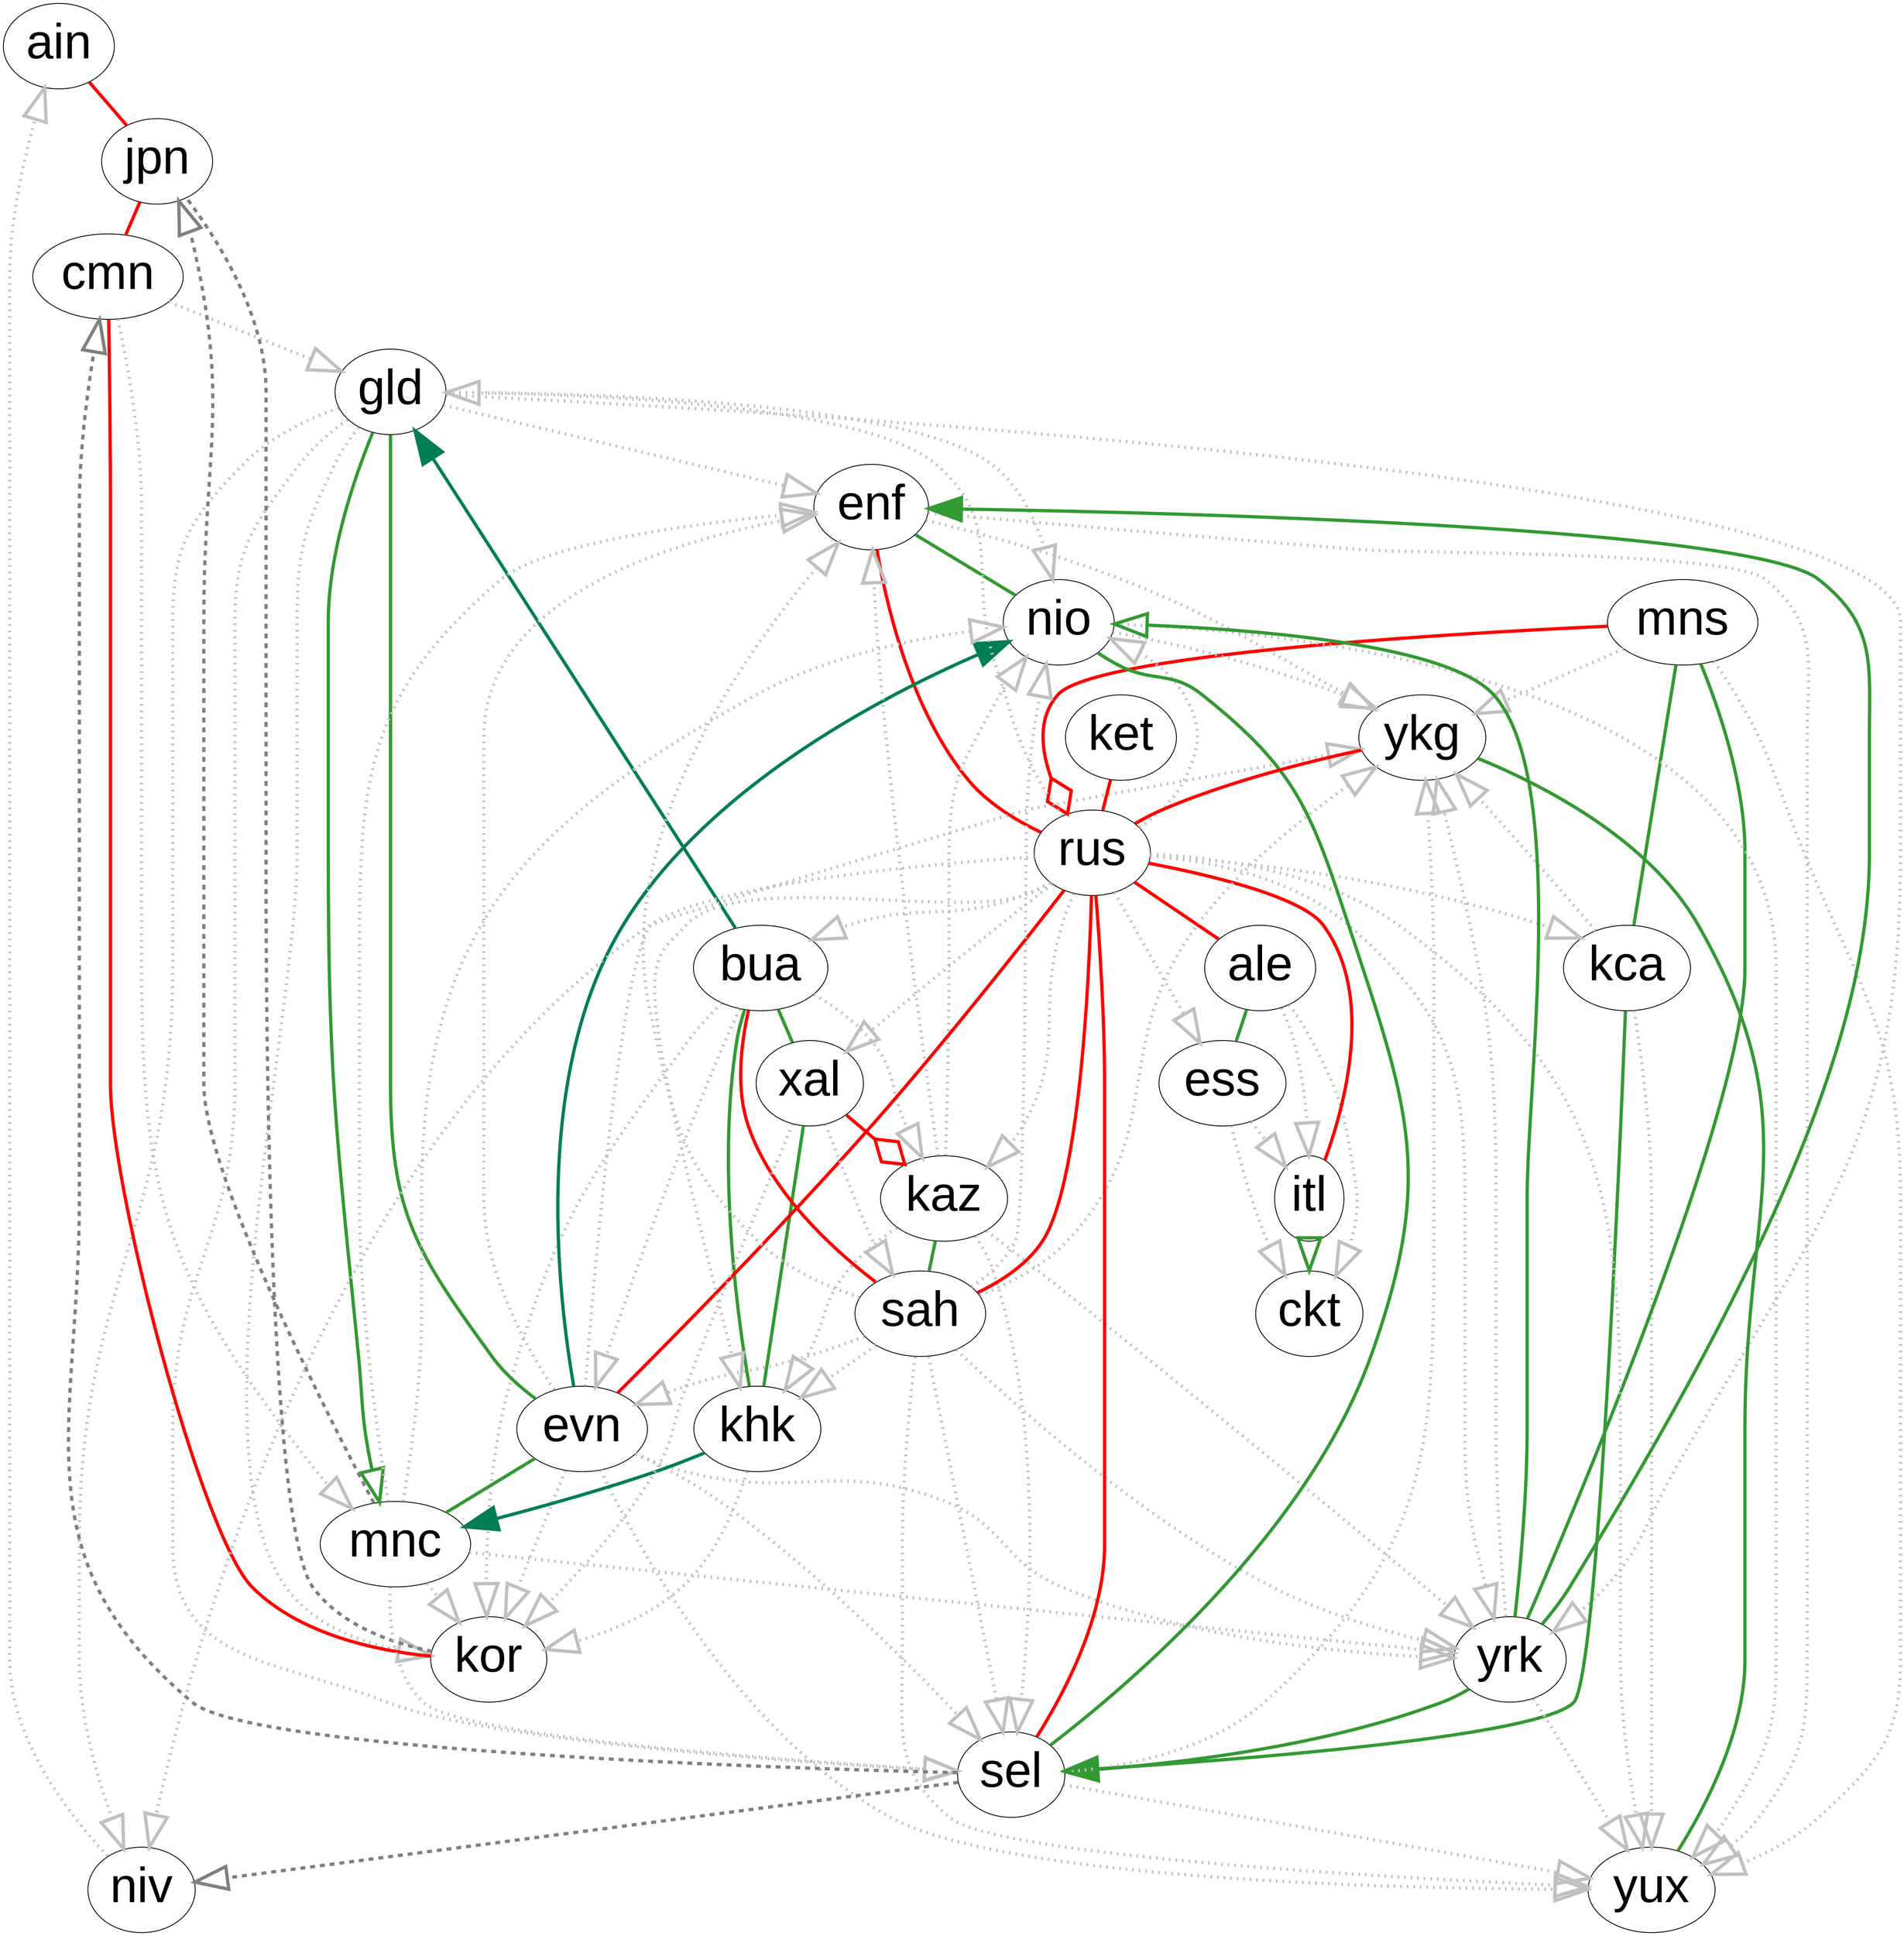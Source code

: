 digraph LanguageGraph
{
  splines=true;
  node [ fontname=Arial, fontcolor=black, fontsize=60];
  ain [pos="7050.0,2150.0", width="0.1", height="0.05"];
  ale [pos="8350.0,2700.0", width="0.1", height="0.05"];
  bua [pos="5980.0,2680.0", width="0.1", height="0.05"];
  ckt [pos="7850.0,3350.0", width="0.1", height="0.05"];
  cmn [pos="6000.0,1700.0", width="0.1", height="0.05"];
  enf [pos="5250.0,3450.0", width="0.1", height="0.05"];
  ess [pos="8050.0,3160.0", width="0.1", height="0.05"];
  evn [pos="6450.0,2800.0", width="0.1", height="0.05"];
  gld [pos="6650.0,2475.0", width="0.1", height="0.05"];
  itl [pos="7375.0,2900.0", width="0.1", height="0.05"];
  jpn [pos="6900.0,1850.0", width="0.1", height="0.05"];
  kaz [pos="4500.0,2500.0", width="0.1", height="0.05"];
  kca [pos="4250.0,3250.0", width="0.1", height="0.05"];
  ket [pos="5350.0,3100.0", width="0.1", height="0.05"];
  khk [pos="5850.0,2350.0", width="0.1", height="0.05"];
  kor [pos="6400.0,1875.0", width="0.1", height="0.05"];
  mnc [pos="6375.0,2370.0", width="0.1", height="0.05"];
  mns [pos="4100.0,3100.0", width="0.1", height="0.05"];
  nio [pos="5650.0,3550.0", width="0.1", height="0.05"];
  niv [pos="6900.0,2666.5", width="0.1", height="0.05"];
  rus [pos="3800.0,2800.0", width="0.1", height="0.05"];
  sah [pos="6400.0,3100.0", width="0.1", height="0.05"];
  sel [pos="5100.0,3250.0", width="0.1", height="0.05"];
  xal [pos="3900.0,2316.5", width="0.1", height="0.05"];
  ykg [pos="7050.0,3450.0", width="0.1", height="0.05"];
  yrk [pos="4800.0,3500.0", width="0.1", height="0.05"];
  yux [pos="6700.0,3287.5", width="0.1", height="0.05"];
subgraph undirected
{
  edge [dir=none];
}
subgraph bidirected
{
  edge [dir=none];
  mns -> kca [color="#339933ff",penwidth="4"];
  mns -> yrk [color="#339933ff",penwidth="4"];
  sel -> nio [color="#339933ff",penwidth="4"];
  sel -> rus [color="#ff0000ff",penwidth="4"];
  enf -> nio [color="#339933ff",penwidth="4"];
  enf -> rus [color="#ff0000ff",penwidth="4"];
  ykg -> yux [color="#339933ff",penwidth="4"];
  ykg -> rus [color="#ff0000ff",penwidth="4"];
  ket -> rus [color="#ff0000ff",penwidth="4"];
  rus -> sah [color="#ff0000ff",penwidth="4"];
  rus -> evn [color="#ff0000ff",penwidth="4"];
  rus -> itl [color="#ff0000ff",penwidth="4"];
  rus -> ale [color="#ff0000ff",penwidth="4"];
  kaz -> sah [color="#339933ff",penwidth="4"];
  sah -> bua [color="#ff0000ff",penwidth="4"];
  khk -> bua [color="#339933ff",penwidth="4"];
  khk -> xal [color="#339933ff",penwidth="4"];
  bua -> xal [color="#339933ff",penwidth="4"];
  evn -> gld [color="#339933ff",penwidth="4"];
  evn -> mnc [color="#339933ff",penwidth="4"];
  ain -> jpn [color="#ff0000ff",penwidth="4"];
  kor -> jpn [color="#808080ff",style="dashed",penwidth="4"];
  kor -> cmn [color="#ff0000ff",penwidth="4"];
  jpn -> cmn [color="#ff0000ff",penwidth="4"];
  ale -> ess [color="#339933ff",penwidth="4"];
}
subgraph directed
{
  edge [arrowsize=4];
  mns -> ykg [color="#c0c0c0ff",style="dotted",arrowhead="onormal",penwidth="4"];
  mns -> yux [color="#c0c0c0ff",style="dotted",arrowhead="onormal",penwidth="4"];
  mns -> rus [color="#ff0000ff",arrowhead="odiamond",penwidth="4"];
  kca -> sel [color="#339933ff",penwidth="4"];
  kca -> ykg [color="#c0c0c0ff",style="dotted",arrowhead="onormal",penwidth="4"];
  kca -> yux [color="#c0c0c0ff",style="dotted",arrowhead="onormal",penwidth="4"];
  rus -> kca [color="#c0c0c0ff",style="dotted",arrowhead="onormal",penwidth="4"];
  yrk -> sel [color="#339933ff",arrowhead="onormal",penwidth="4"];
  sel -> ykg [color="#c0c0c0ff",style="dotted",arrowhead="onormal",penwidth="4"];
  sel -> yux [color="#c0c0c0ff",style="dotted",arrowhead="onormal",penwidth="4"];
  kaz -> sel [color="#c0c0c0ff",style="dotted",arrowhead="onormal",penwidth="4"];
  sah -> sel [color="#c0c0c0ff",style="dotted",arrowhead="onormal",penwidth="4"];
  evn -> sel [color="#c0c0c0ff",style="dotted",arrowhead="onormal",penwidth="4"];
  gld -> sel [color="#c0c0c0ff",style="dotted",arrowhead="onormal",penwidth="4"];
  mnc -> sel [color="#c0c0c0ff",style="dotted",arrowhead="onormal",penwidth="4"];
  sel -> niv [color="#808080ff",style="dashed",arrowhead="onormal",penwidth="4"];
  sel -> cmn [color="#808080ff",style="dashed",arrowhead="onormal",penwidth="4"];
  yrk -> enf [color="#339933ff",penwidth="4"];
  yrk -> nio [color="#339933ff",arrowhead="onormal",penwidth="4"];
  yrk -> ykg [color="#c0c0c0ff",style="dotted",arrowhead="onormal",penwidth="4"];
  yrk -> yux [color="#c0c0c0ff",style="dotted",arrowhead="onormal",penwidth="4"];
  rus -> yrk [color="#c0c0c0ff",style="dotted",arrowhead="onormal",penwidth="4"];
  kaz -> yrk [color="#c0c0c0ff",style="dotted",arrowhead="onormal",penwidth="4"];
  sah -> yrk [color="#c0c0c0ff",style="dotted",arrowhead="onormal",penwidth="4"];
  evn -> yrk [color="#c0c0c0ff",style="dotted",arrowhead="onormal",penwidth="4"];
  gld -> yrk [color="#c0c0c0ff",style="dotted",arrowhead="onormal",penwidth="4"];
  mnc -> yrk [color="#c0c0c0ff",style="dotted",arrowhead="onormal",penwidth="4"];
  enf -> ykg [color="#c0c0c0ff",style="dotted",arrowhead="onormal",penwidth="4"];
  enf -> yux [color="#c0c0c0ff",style="dotted",arrowhead="onormal",penwidth="4"];
  kaz -> enf [color="#c0c0c0ff",style="dotted",arrowhead="onormal",penwidth="4"];
  sah -> enf [color="#c0c0c0ff",style="dotted",arrowhead="onormal",penwidth="4"];
  evn -> enf [color="#c0c0c0ff",style="dotted",arrowhead="onormal",penwidth="4"];
  gld -> enf [color="#c0c0c0ff",style="dotted",arrowhead="onormal",penwidth="4"];
  mnc -> enf [color="#c0c0c0ff",style="dotted",arrowhead="onormal",penwidth="4"];
  nio -> ykg [color="#c0c0c0ff",style="dotted",arrowhead="onormal",penwidth="4"];
  nio -> yux [color="#c0c0c0ff",style="dotted",arrowhead="onormal",penwidth="4"];
  rus -> nio [color="#c0c0c0ff",style="dotted",arrowhead="onormal",penwidth="4"];
  kaz -> nio [color="#c0c0c0ff",style="dotted",arrowhead="onormal",penwidth="4"];
  sah -> nio [color="#c0c0c0ff",style="dotted",arrowhead="onormal",penwidth="4"];
  evn -> nio [color="#007e56ff",penwidth="4"];
  gld -> nio [color="#c0c0c0ff",style="dotted",arrowhead="onormal",penwidth="4"];
  mnc -> nio [color="#c0c0c0ff",style="dotted",arrowhead="onormal",penwidth="4"];
  sah -> ykg [color="#c0c0c0ff",style="dotted",arrowhead="onormal",penwidth="4"];
  evn -> ykg [color="#c0c0c0ff",style="dotted",arrowhead="onormal",penwidth="4"];
  rus -> yux [color="#c0c0c0ff",style="dotted",arrowhead="onormal",penwidth="4"];
  sah -> yux [color="#c0c0c0ff",style="dotted",arrowhead="onormal",penwidth="4"];
  evn -> yux [color="#c0c0c0ff",style="dotted",arrowhead="onormal",penwidth="4"];
  rus -> kaz [color="#c0c0c0ff",style="dotted",arrowhead="onormal",penwidth="4"];
  rus -> khk [color="#c0c0c0ff",style="dotted",arrowhead="onormal",penwidth="4"];
  rus -> bua [color="#c0c0c0ff",style="dotted",arrowhead="onormal",penwidth="4"];
  rus -> xal [color="#c0c0c0ff",style="dotted",arrowhead="onormal",penwidth="4"];
  rus -> gld [color="#c0c0c0ff",style="dotted",arrowhead="onormal",penwidth="4"];
  rus -> niv [color="#c0c0c0ff",style="dotted",arrowhead="onormal",penwidth="4"];
  rus -> ess [color="#c0c0c0ff",style="dotted",arrowhead="onormal",penwidth="4"];
  kaz -> khk [color="#c0c0c0ff",style="dotted",arrowhead="onormal",penwidth="4"];
  bua -> kaz [color="#c0c0c0ff",style="dotted",arrowhead="onormal",penwidth="4"];
  xal -> kaz [color="#ff0000ff",arrowhead="odiamond",penwidth="4"];
  sah -> khk [color="#c0c0c0ff",style="dotted",arrowhead="onormal",penwidth="4"];
  xal -> sah [color="#c0c0c0ff",style="dotted",arrowhead="onormal",penwidth="4"];
  sah -> evn [color="#c0c0c0ff",style="dotted",arrowhead="onormal",penwidth="4"];
  khk -> mnc [color="#007e56ff",penwidth="4"];
  khk -> kor [color="#c0c0c0ff",style="dotted",arrowhead="onormal",penwidth="4"];
  bua -> evn [color="#c0c0c0ff",style="dotted",arrowhead="onormal",penwidth="4"];
  bua -> gld [color="#007e56ff",penwidth="4"];
  bua -> kor [color="#c0c0c0ff",style="dotted",arrowhead="onormal",penwidth="4"];
  xal -> kor [color="#c0c0c0ff",style="dotted",arrowhead="onormal",penwidth="4"];
  evn -> kor [color="#c0c0c0ff",style="dotted",arrowhead="onormal",penwidth="4"];
  gld -> mnc [color="#339933ff",arrowhead="onormal",penwidth="4"];
  gld -> niv [color="#c0c0c0ff",style="dotted",arrowhead="onormal",penwidth="4"];
  gld -> kor [color="#c0c0c0ff",style="dotted",arrowhead="onormal",penwidth="4"];
  cmn -> gld [color="#c0c0c0ff",style="dotted",arrowhead="onormal",penwidth="4"];
  mnc -> kor [color="#c0c0c0ff",style="dotted",arrowhead="onormal",penwidth="4"];
  mnc -> jpn [color="#808080ff",style="dashed",arrowhead="onormal",penwidth="4"];
  cmn -> mnc [color="#c0c0c0ff",style="dotted",arrowhead="onormal",penwidth="4"];
  niv -> ain [color="#c0c0c0ff",style="dotted",arrowhead="onormal",penwidth="4"];
  itl -> ckt [color="#339933ff",arrowhead="onormal",penwidth="4"];
  ale -> itl [color="#c0c0c0ff",style="dotted",arrowhead="onormal",penwidth="4"];
  ess -> itl [color="#c0c0c0ff",style="dotted",arrowhead="onormal",penwidth="4"];
  ale -> ckt [color="#c0c0c0ff",style="dotted",arrowhead="onormal",penwidth="4"];
  ess -> ckt [color="#c0c0c0ff",style="dotted",arrowhead="onormal",penwidth="4"];
}
subgraph directedPreset
{
  edge [arrowsize=2];
}
}
